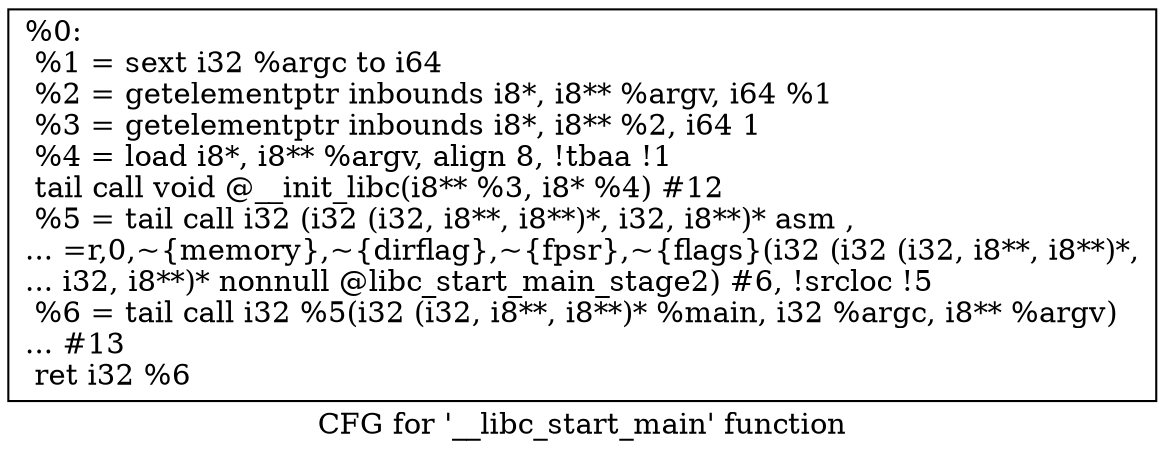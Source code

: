 digraph "CFG for '__libc_start_main' function" {
	label="CFG for '__libc_start_main' function";

	Node0x970e50 [shape=record,label="{%0:\l  %1 = sext i32 %argc to i64\l  %2 = getelementptr inbounds i8*, i8** %argv, i64 %1\l  %3 = getelementptr inbounds i8*, i8** %2, i64 1\l  %4 = load i8*, i8** %argv, align 8, !tbaa !1\l  tail call void @__init_libc(i8** %3, i8* %4) #12\l  %5 = tail call i32 (i32 (i32, i8**, i8**)*, i32, i8**)* asm ,\l... =r,0,~\{memory\},~\{dirflag\},~\{fpsr\},~\{flags\}(i32 (i32 (i32, i8**, i8**)*,\l... i32, i8**)* nonnull @libc_start_main_stage2) #6, !srcloc !5\l  %6 = tail call i32 %5(i32 (i32, i8**, i8**)* %main, i32 %argc, i8** %argv)\l... #13\l  ret i32 %6\l}"];
}
